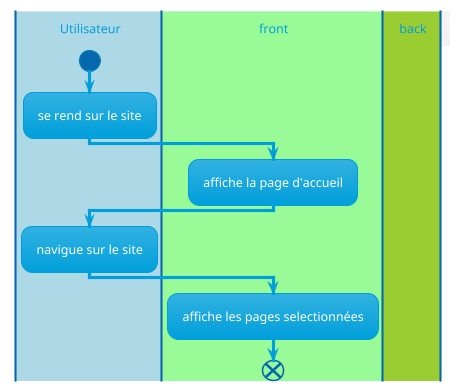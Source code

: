 @startuml "AVES - navigation utilisateur"
!theme bluegray

|#LightBlue|u| Utilisateur
start
|#Palegreen|f| front
|#YellowGreen|b| back

|u|
:se rend sur le site;
|f|
:affiche la page d'accueil;
|u|
:navigue sur le site;
|f|
:affiche les pages selectionnées;
end

@enduml



@startuml "AVES - formulaire de contact"
!theme bluegray

|#LightBlue|u| Utilisateur
start
|#Palegreen|f| front
|#YellowGreen|b| back

|u|
:cherche à contacter l'AVES;
:se rend sur la page contact;
|f|
:affiche la page contact;
repeat
repeat
|u|
:rempli le formulaire de contact;
|f|
repeatwhile(les données sont conformes aux règles du formulaire) is(non) not(oui)
:transmet les informations au serveur;
|b|
repeatwhile(vérifie si les données sont conformes) is(non) not(oui)
|f|
:affiche la page "votre demande a bien été accepté";

end

@enduml



@startuml "AVES - connexion"
!theme bluegray

|#LightBlue|u| Utilisateur
start
|#Palegreen|f| front
|#YellowGreen|b| back

|u|
:se rend sur la page "connexion";
|f|
:affiche la page connexion;
repeat
repeat
|u|
:rempli les champs demandés;
|f|
repeatwhile(les données sont conformes aux règles du formulaire de connexion) is(non) not(oui)
:transmet les informations au serveur;
|b|
repeatwhile(vérifie si les données sont conformes) is(non) not(oui)
|f|
fork
:affiche la page d'accueil;
fork again
:débloque les fonctionnalités en fonction du rôle;
end fork

end

@enduml
